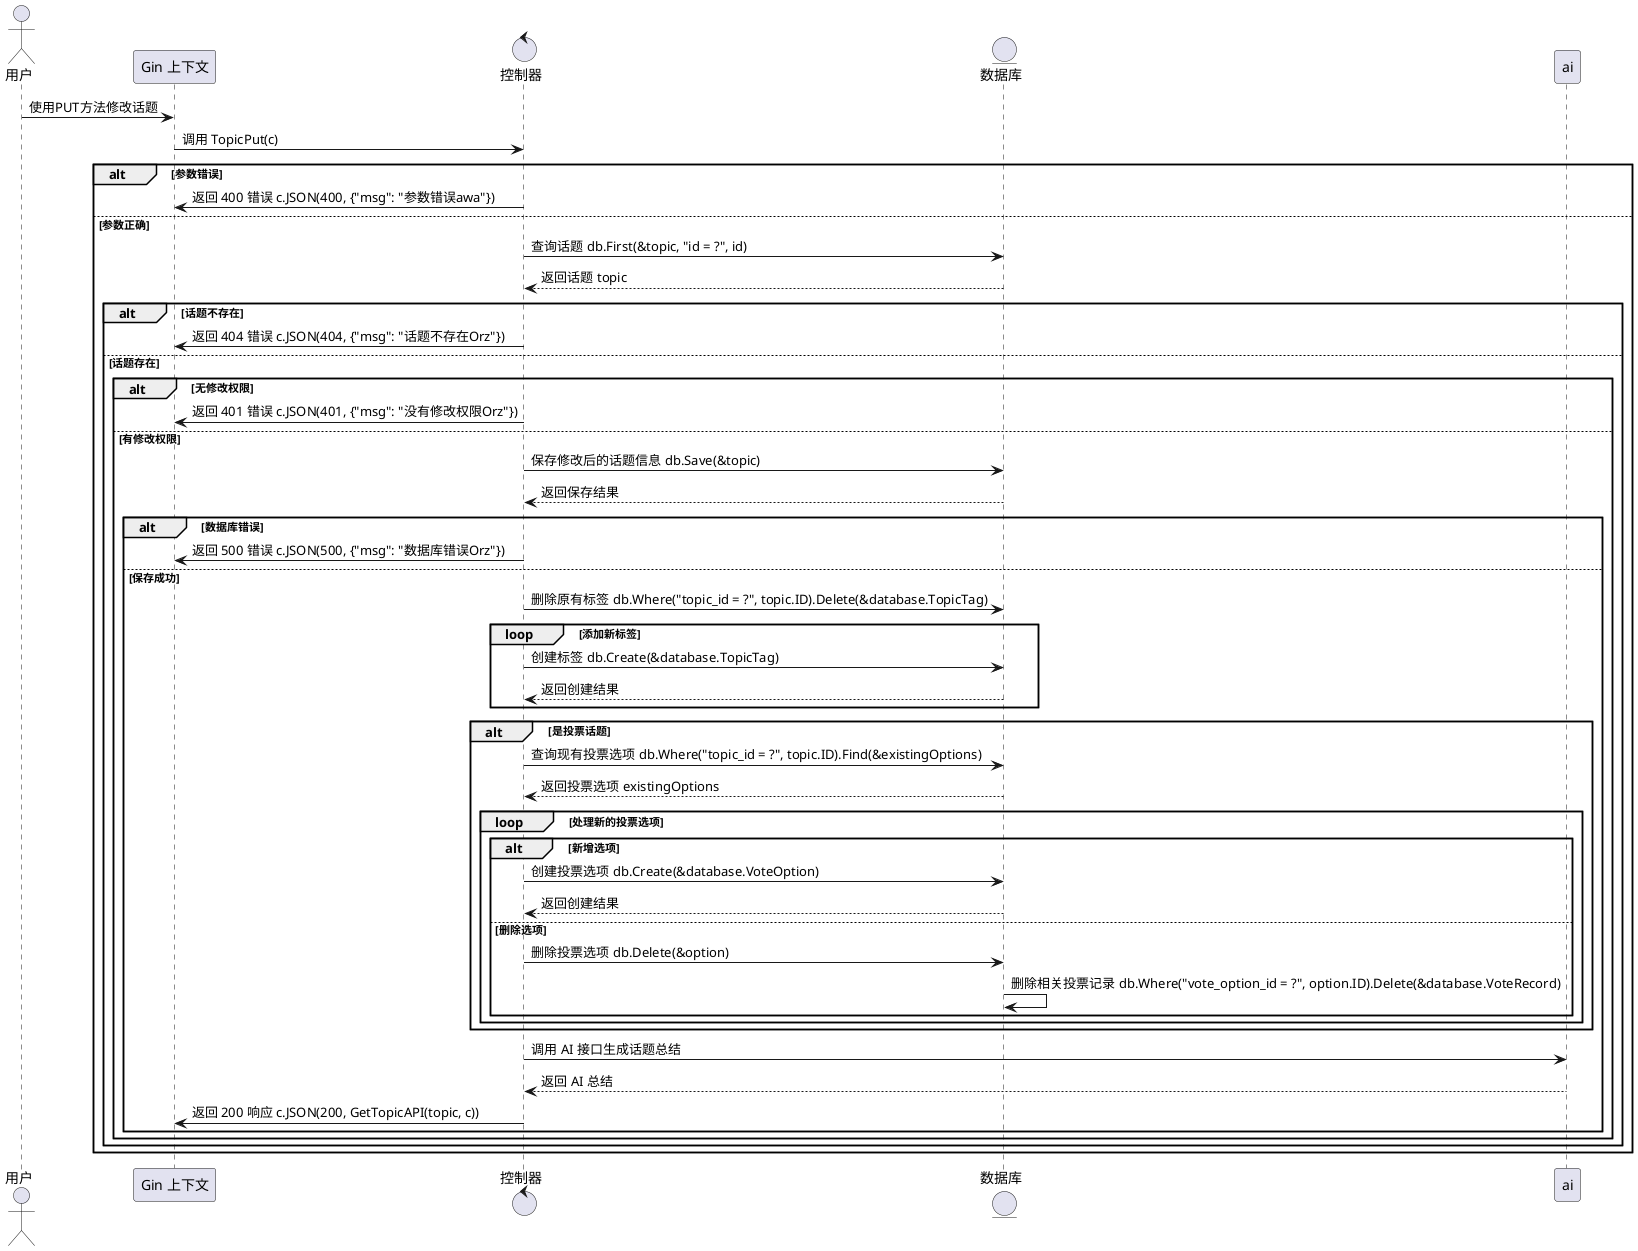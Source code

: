 @startuml
actor 用户 as u

participant "Gin 上下文" as c

control "控制器" as ctrl

entity "数据库" as db

u -> c : 使用PUT方法修改话题
c -> ctrl : 调用 TopicPut(c)
alt 参数错误
    ctrl -> c : 返回 400 错误 c.JSON(400, {"msg": "参数错误awa"})
else 参数正确
    ctrl -> db : 查询话题 db.First(&topic, "id = ?", id)
    db --> ctrl : 返回话题 topic
    alt 话题不存在
        ctrl -> c : 返回 404 错误 c.JSON(404, {"msg": "话题不存在Orz"})
    else 话题存在
        alt 无修改权限
            ctrl -> c : 返回 401 错误 c.JSON(401, {"msg": "没有修改权限Orz"})
        else 有修改权限
            ctrl -> db : 保存修改后的话题信息 db.Save(&topic)
            db --> ctrl : 返回保存结果
            alt 数据库错误
                ctrl -> c : 返回 500 错误 c.JSON(500, {"msg": "数据库错误Orz"})
            else 保存成功
                ctrl -> db : 删除原有标签 db.Where("topic_id = ?", topic.ID).Delete(&database.TopicTag)
                loop 添加新标签
                    ctrl -> db : 创建标签 db.Create(&database.TopicTag)
                    db --> ctrl : 返回创建结果
                end
                alt 是投票话题
                    ctrl -> db : 查询现有投票选项 db.Where("topic_id = ?", topic.ID).Find(&existingOptions)
                    db --> ctrl : 返回投票选项 existingOptions
                    loop 处理新的投票选项
                        alt 新增选项
                            ctrl -> db : 创建投票选项 db.Create(&database.VoteOption)
                            db --> ctrl : 返回创建结果
                        else 删除选项
                            ctrl -> db : 删除投票选项 db.Delete(&option)
                            db -> db : 删除相关投票记录 db.Where("vote_option_id = ?", option.ID).Delete(&database.VoteRecord)
                        end
                    end
                end
                ctrl -> ai : 调用 AI 接口生成话题总结
                ai --> ctrl : 返回 AI 总结
                ctrl -> c : 返回 200 响应 c.JSON(200, GetTopicAPI(topic, c))
            end
        end
    end
end
@enduml